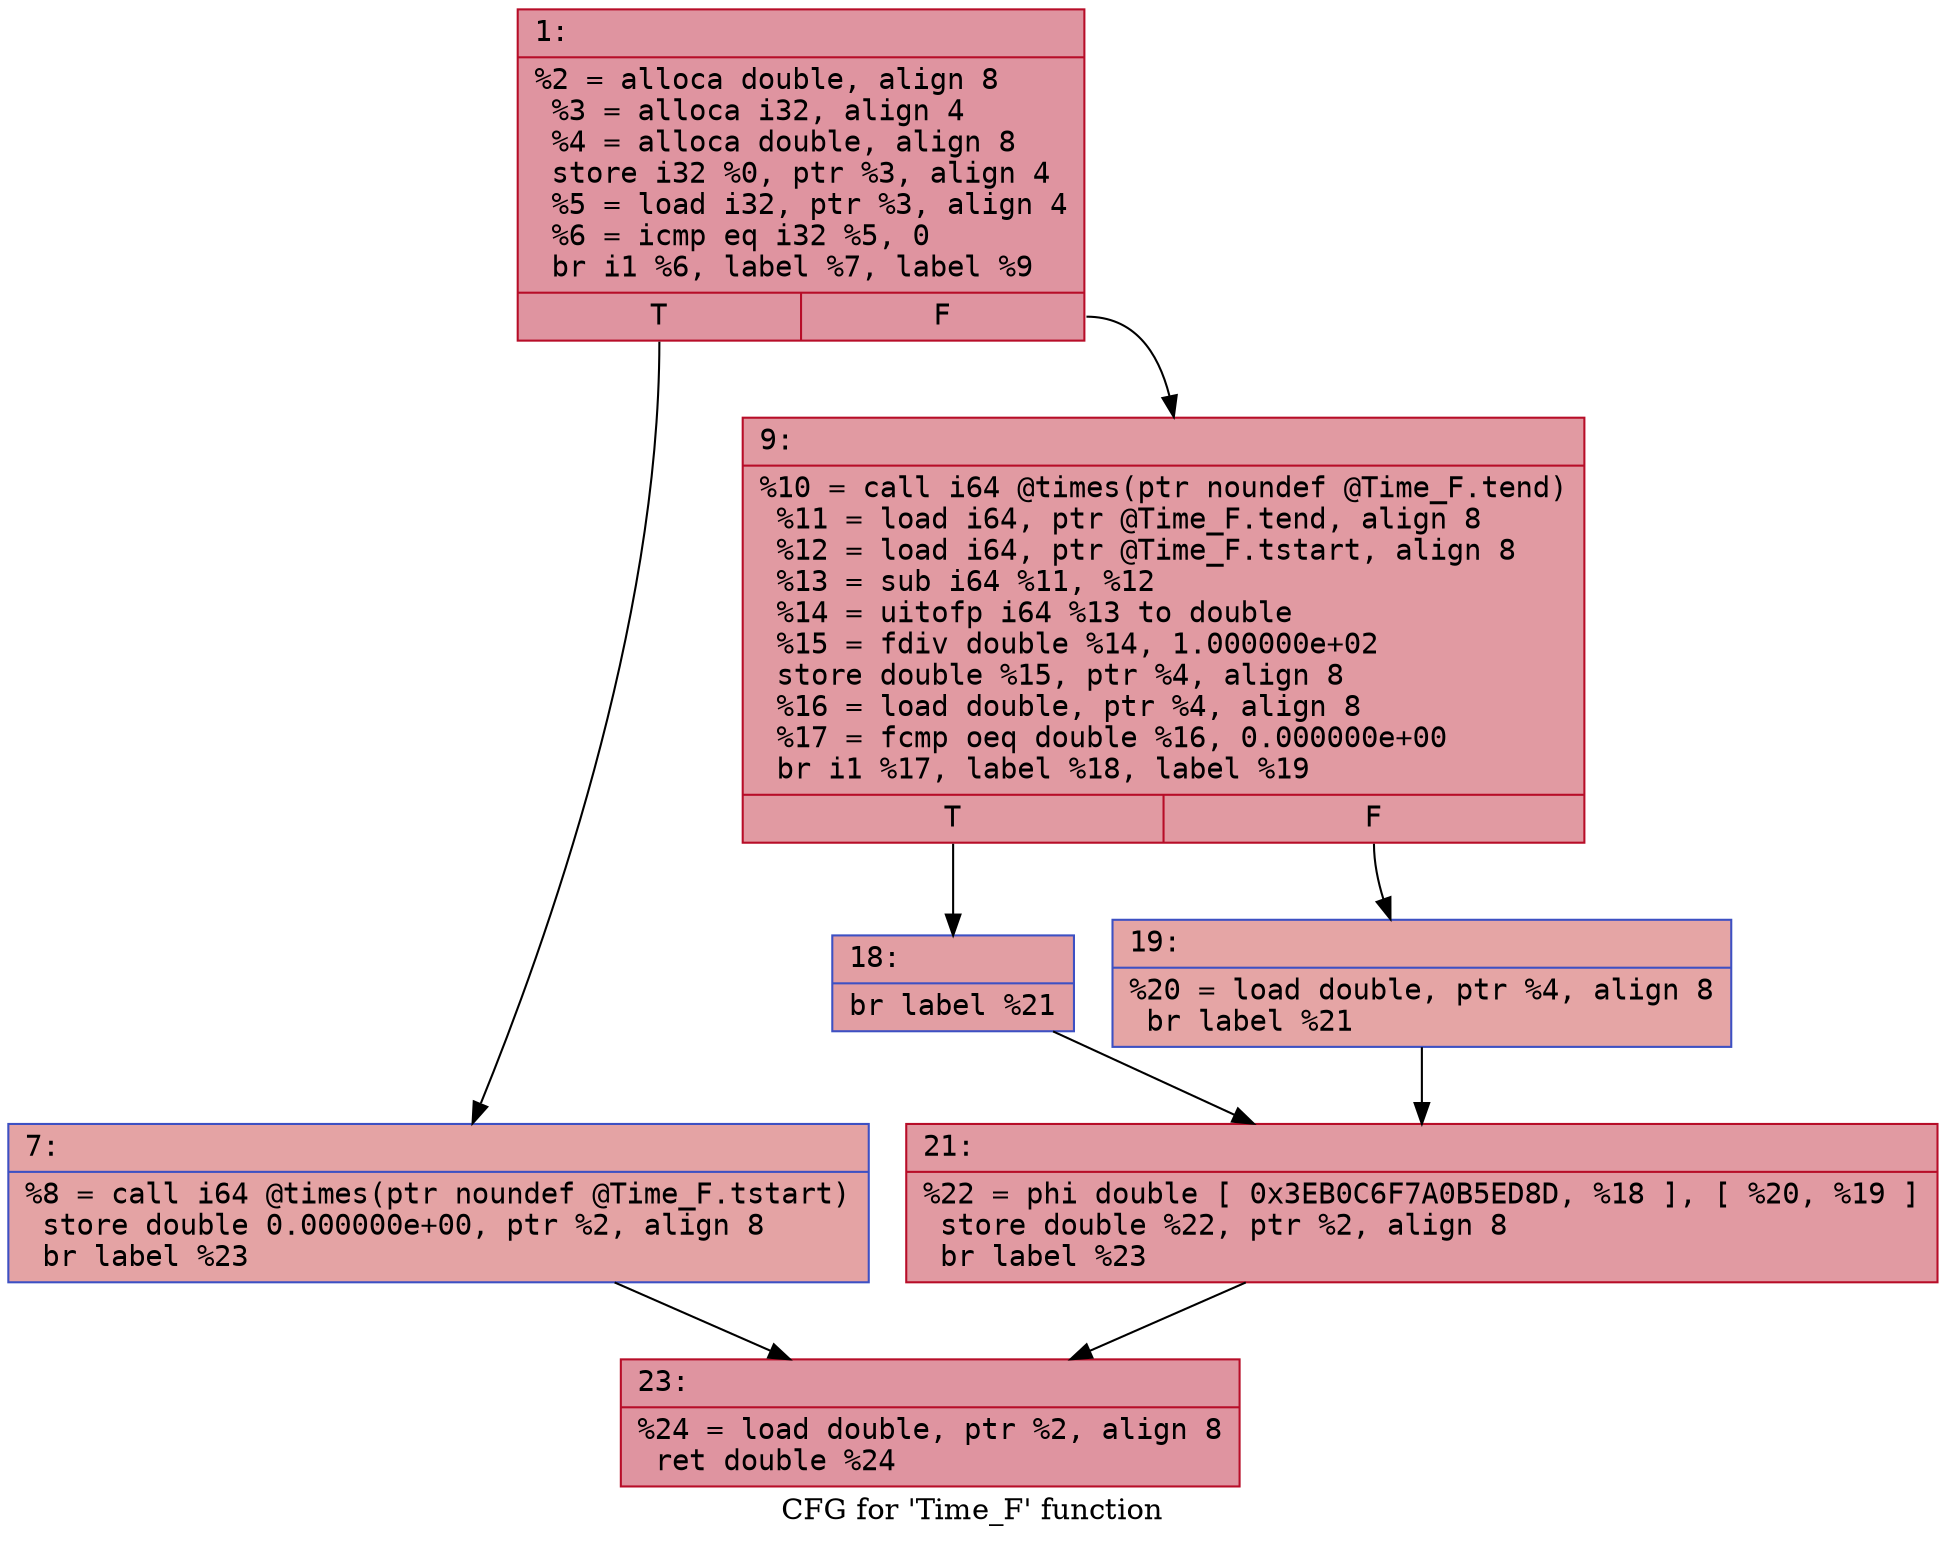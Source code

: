digraph "CFG for 'Time_F' function" {
	label="CFG for 'Time_F' function";

	Node0x600001ba2170 [shape=record,color="#b70d28ff", style=filled, fillcolor="#b70d2870" fontname="Courier",label="{1:\l|  %2 = alloca double, align 8\l  %3 = alloca i32, align 4\l  %4 = alloca double, align 8\l  store i32 %0, ptr %3, align 4\l  %5 = load i32, ptr %3, align 4\l  %6 = icmp eq i32 %5, 0\l  br i1 %6, label %7, label %9\l|{<s0>T|<s1>F}}"];
	Node0x600001ba2170:s0 -> Node0x600001ba21c0[tooltip="1 -> 7\nProbability 37.50%" ];
	Node0x600001ba2170:s1 -> Node0x600001ba2210[tooltip="1 -> 9\nProbability 62.50%" ];
	Node0x600001ba21c0 [shape=record,color="#3d50c3ff", style=filled, fillcolor="#c32e3170" fontname="Courier",label="{7:\l|  %8 = call i64 @times(ptr noundef @Time_F.tstart)\l  store double 0.000000e+00, ptr %2, align 8\l  br label %23\l}"];
	Node0x600001ba21c0 -> Node0x600001ba2350[tooltip="7 -> 23\nProbability 100.00%" ];
	Node0x600001ba2210 [shape=record,color="#b70d28ff", style=filled, fillcolor="#bb1b2c70" fontname="Courier",label="{9:\l|  %10 = call i64 @times(ptr noundef @Time_F.tend)\l  %11 = load i64, ptr @Time_F.tend, align 8\l  %12 = load i64, ptr @Time_F.tstart, align 8\l  %13 = sub i64 %11, %12\l  %14 = uitofp i64 %13 to double\l  %15 = fdiv double %14, 1.000000e+02\l  store double %15, ptr %4, align 8\l  %16 = load double, ptr %4, align 8\l  %17 = fcmp oeq double %16, 0.000000e+00\l  br i1 %17, label %18, label %19\l|{<s0>T|<s1>F}}"];
	Node0x600001ba2210:s0 -> Node0x600001ba2260[tooltip="9 -> 18\nProbability 62.50%" ];
	Node0x600001ba2210:s1 -> Node0x600001ba22b0[tooltip="9 -> 19\nProbability 37.50%" ];
	Node0x600001ba2260 [shape=record,color="#3d50c3ff", style=filled, fillcolor="#be242e70" fontname="Courier",label="{18:\l|  br label %21\l}"];
	Node0x600001ba2260 -> Node0x600001ba2300[tooltip="18 -> 21\nProbability 100.00%" ];
	Node0x600001ba22b0 [shape=record,color="#3d50c3ff", style=filled, fillcolor="#c5333470" fontname="Courier",label="{19:\l|  %20 = load double, ptr %4, align 8\l  br label %21\l}"];
	Node0x600001ba22b0 -> Node0x600001ba2300[tooltip="19 -> 21\nProbability 100.00%" ];
	Node0x600001ba2300 [shape=record,color="#b70d28ff", style=filled, fillcolor="#bb1b2c70" fontname="Courier",label="{21:\l|  %22 = phi double [ 0x3EB0C6F7A0B5ED8D, %18 ], [ %20, %19 ]\l  store double %22, ptr %2, align 8\l  br label %23\l}"];
	Node0x600001ba2300 -> Node0x600001ba2350[tooltip="21 -> 23\nProbability 100.00%" ];
	Node0x600001ba2350 [shape=record,color="#b70d28ff", style=filled, fillcolor="#b70d2870" fontname="Courier",label="{23:\l|  %24 = load double, ptr %2, align 8\l  ret double %24\l}"];
}
